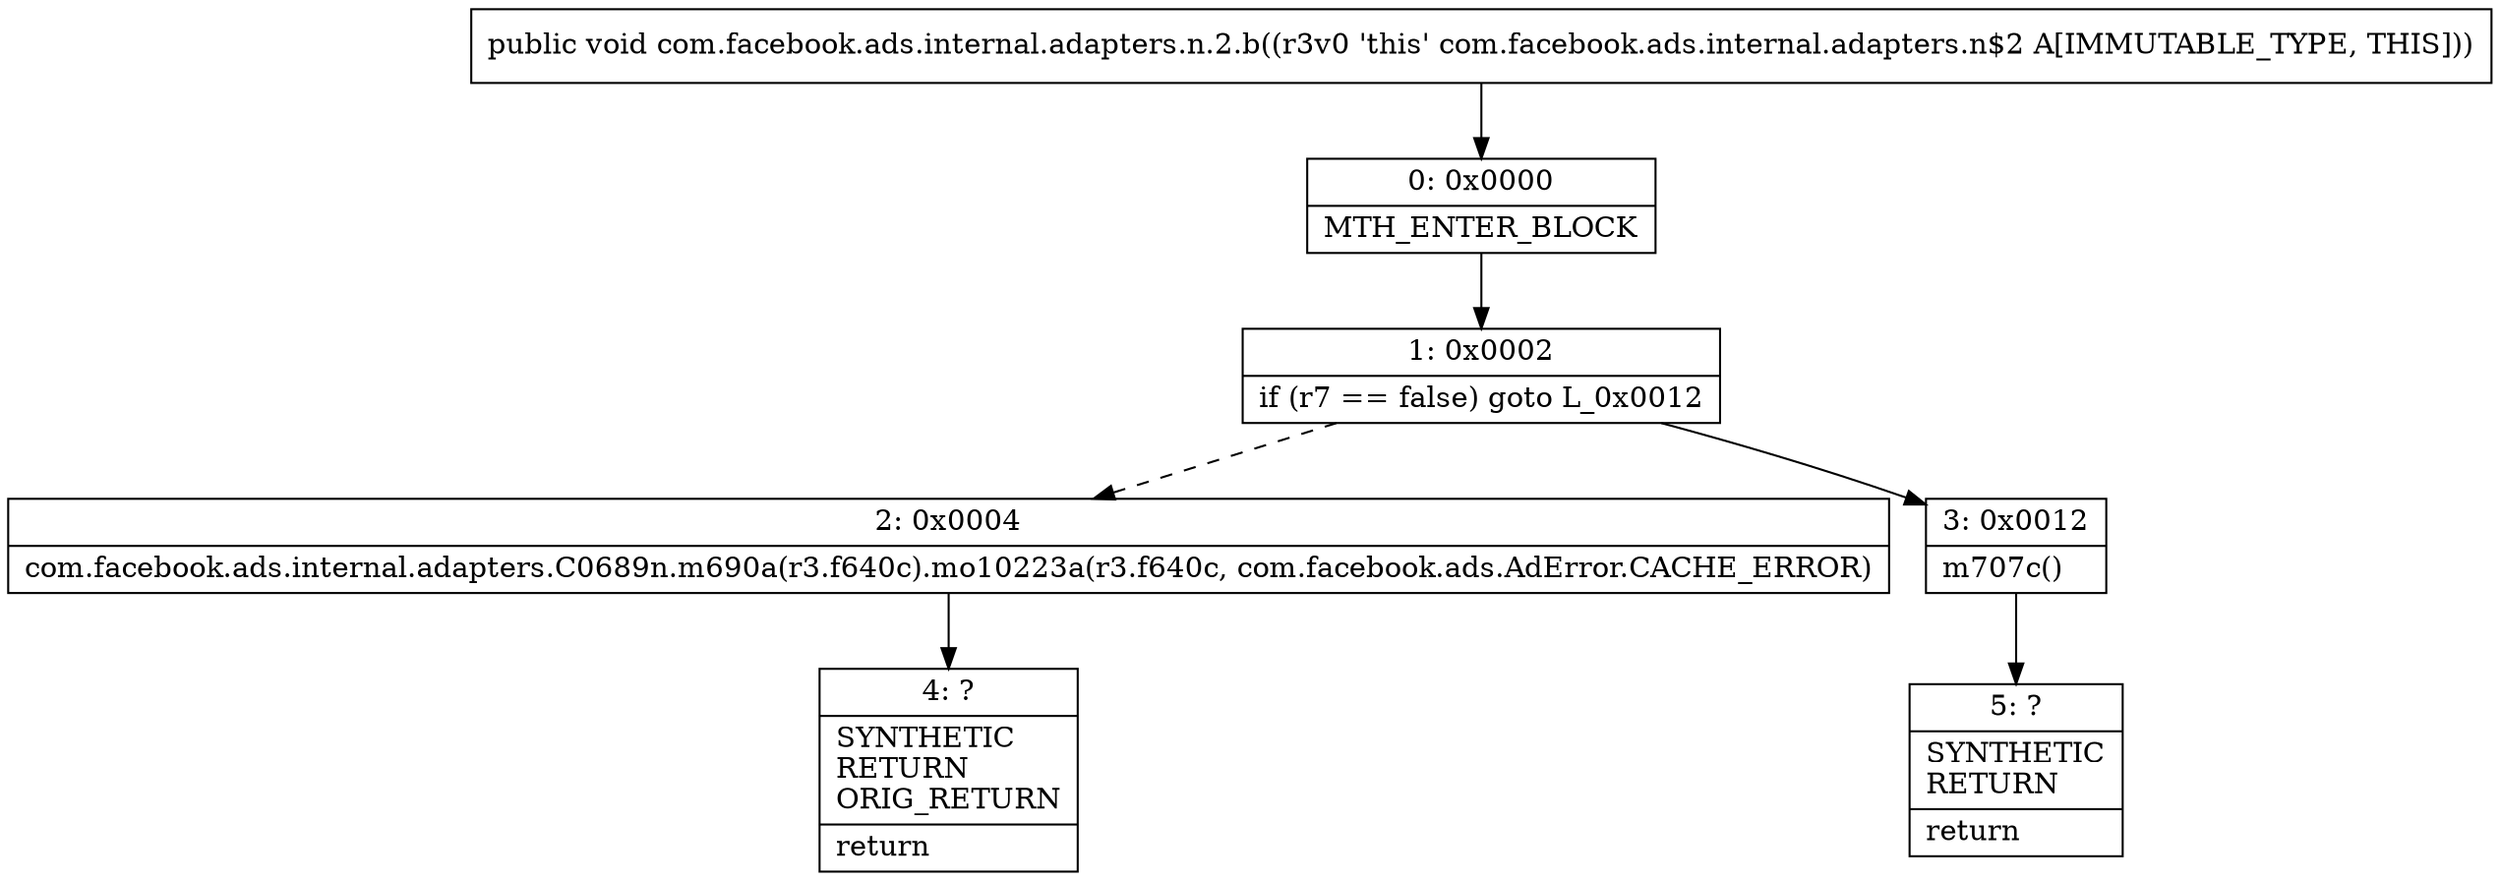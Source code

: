 digraph "CFG forcom.facebook.ads.internal.adapters.n.2.b()V" {
Node_0 [shape=record,label="{0\:\ 0x0000|MTH_ENTER_BLOCK\l}"];
Node_1 [shape=record,label="{1\:\ 0x0002|if (r7 == false) goto L_0x0012\l}"];
Node_2 [shape=record,label="{2\:\ 0x0004|com.facebook.ads.internal.adapters.C0689n.m690a(r3.f640c).mo10223a(r3.f640c, com.facebook.ads.AdError.CACHE_ERROR)\l}"];
Node_3 [shape=record,label="{3\:\ 0x0012|m707c()\l}"];
Node_4 [shape=record,label="{4\:\ ?|SYNTHETIC\lRETURN\lORIG_RETURN\l|return\l}"];
Node_5 [shape=record,label="{5\:\ ?|SYNTHETIC\lRETURN\l|return\l}"];
MethodNode[shape=record,label="{public void com.facebook.ads.internal.adapters.n.2.b((r3v0 'this' com.facebook.ads.internal.adapters.n$2 A[IMMUTABLE_TYPE, THIS])) }"];
MethodNode -> Node_0;
Node_0 -> Node_1;
Node_1 -> Node_2[style=dashed];
Node_1 -> Node_3;
Node_2 -> Node_4;
Node_3 -> Node_5;
}

